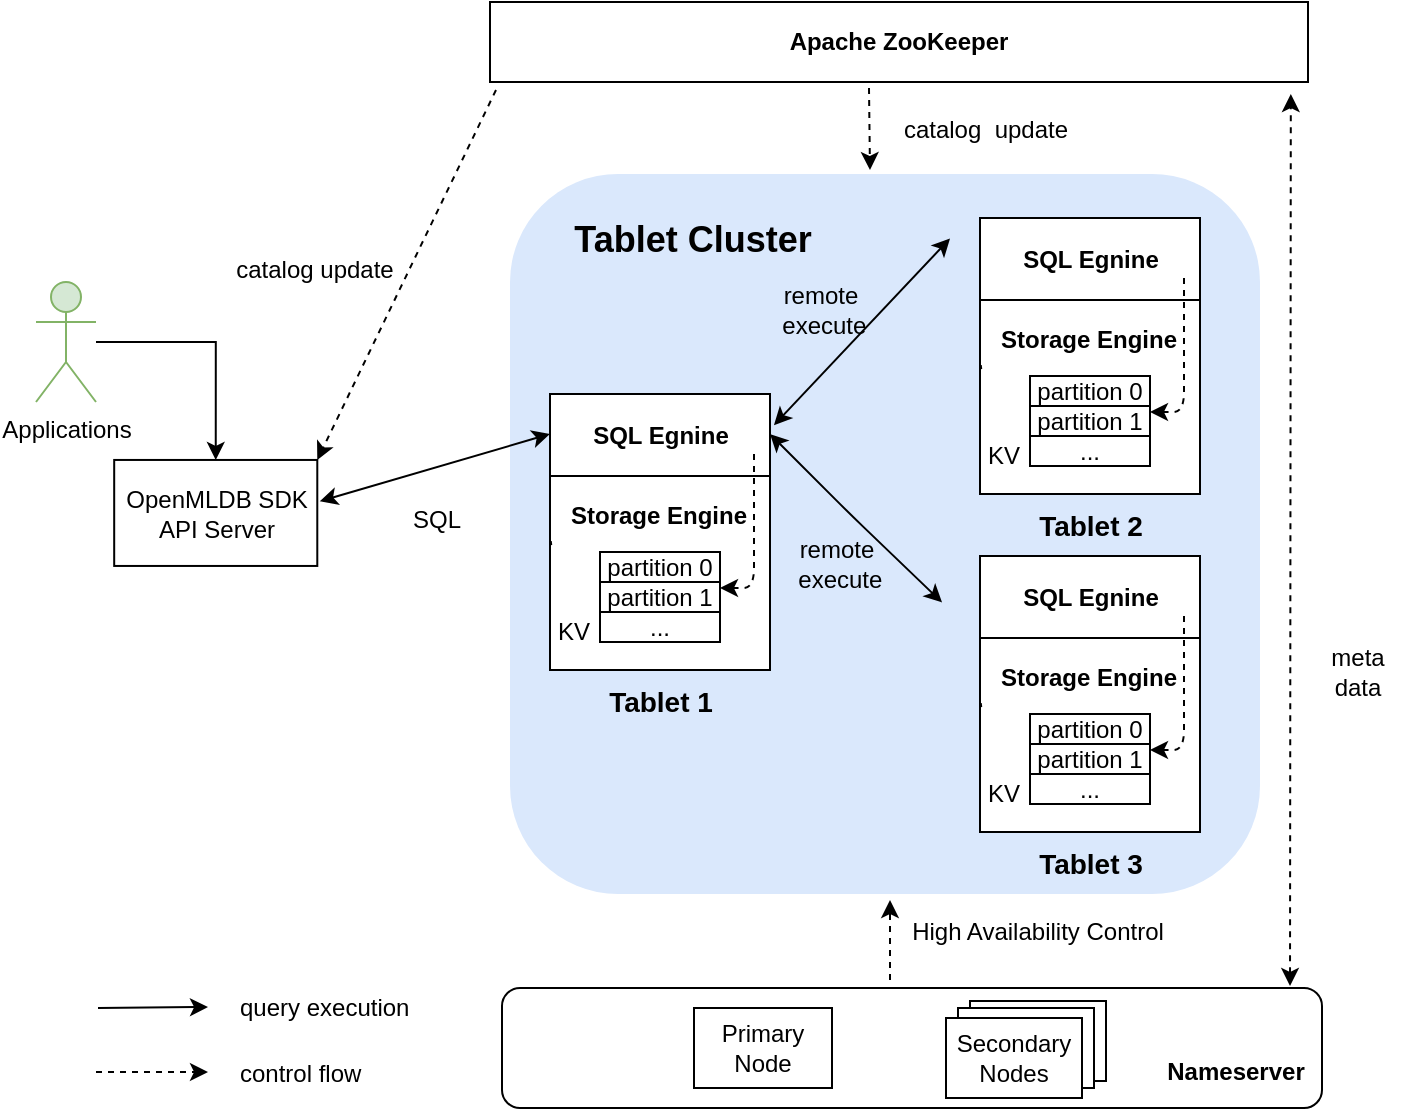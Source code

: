 <mxfile version="16.5.1" type="device" pages="4"><diagram id="R_XDnZOIMWWPD0mZHOEB" name="Page-2"><mxGraphModel dx="913" dy="618" grid="0" gridSize="10" guides="1" tooltips="1" connect="1" arrows="1" fold="1" page="1" pageScale="1" pageWidth="827" pageHeight="1169" background="none" math="0" shadow="0"><root><mxCell id="vhOFDHS4saqnz6lUWHox-0"/><mxCell id="vhOFDHS4saqnz6lUWHox-1" parent="vhOFDHS4saqnz6lUWHox-0"/><mxCell id="NaEzHVaHniakvKDmxubU-1" value="" style="rounded=1;whiteSpace=wrap;html=1;fillColor=#ffffff;gradientColor=none;" parent="vhOFDHS4saqnz6lUWHox-1" vertex="1"><mxGeometry x="266" y="593" width="410" height="60" as="geometry"/></mxCell><mxCell id="NaEzHVaHniakvKDmxubU-2" value="" style="rounded=1;whiteSpace=wrap;html=1;fillColor=#dae8fc;dashed=1;dashPattern=1 4;strokeColor=none;" parent="vhOFDHS4saqnz6lUWHox-1" vertex="1"><mxGeometry x="270" y="186" width="375" height="360" as="geometry"/></mxCell><mxCell id="NaEzHVaHniakvKDmxubU-6" value="&lt;font style=&quot;font-size: 12px&quot;&gt;SQL&lt;/font&gt;" style="text;html=1;strokeColor=none;fillColor=none;align=center;verticalAlign=middle;whiteSpace=wrap;rounded=0;rotation=0;" parent="vhOFDHS4saqnz6lUWHox-1" vertex="1"><mxGeometry x="201.8" y="338" width="63.2" height="41.5" as="geometry"/></mxCell><mxCell id="NaEzHVaHniakvKDmxubU-7" value="Primary Node" style="rounded=0;whiteSpace=wrap;html=1;labelBackgroundColor=none;strokeWidth=1;gradientColor=none;fontColor=#000000;" parent="vhOFDHS4saqnz6lUWHox-1" vertex="1"><mxGeometry x="362" y="603" width="69" height="40" as="geometry"/></mxCell><mxCell id="NaEzHVaHniakvKDmxubU-9" value="&lt;font style=&quot;font-size: 12px&quot;&gt;Nameserver&lt;/font&gt;" style="text;html=1;strokeColor=none;fillColor=none;align=center;verticalAlign=middle;whiteSpace=wrap;rounded=0;dashed=1;labelBackgroundColor=none;fontColor=#000000;fontStyle=1" parent="vhOFDHS4saqnz6lUWHox-1" vertex="1"><mxGeometry x="583.004" y="624.0" width="100" height="22" as="geometry"/></mxCell><mxCell id="NaEzHVaHniakvKDmxubU-10" style="edgeStyle=orthogonalEdgeStyle;rounded=0;orthogonalLoop=1;jettySize=auto;html=1;exitX=0.5;exitY=1;exitDx=0;exitDy=0;dashed=1;dashPattern=1 2;strokeWidth=2;fontColor=#000000;" parent="vhOFDHS4saqnz6lUWHox-1" edge="1"><mxGeometry relative="1" as="geometry"><mxPoint x="501.074" y="630.224" as="sourcePoint"/><mxPoint x="501.074" y="630.224" as="targetPoint"/></mxGeometry></mxCell><mxCell id="NaEzHVaHniakvKDmxubU-11" value="Apache ZooKeeper" style="rounded=0;whiteSpace=wrap;html=1;fontStyle=1" parent="vhOFDHS4saqnz6lUWHox-1" vertex="1"><mxGeometry x="260" y="100" width="409" height="40" as="geometry"/></mxCell><mxCell id="NaEzHVaHniakvKDmxubU-20" value="" style="endArrow=classic;startArrow=classic;html=1;exitX=0.39;exitY=-0.012;exitDx=0;exitDy=0;exitPerimeter=0;" parent="vhOFDHS4saqnz6lUWHox-1" source="NaEzHVaHniakvKDmxubU-5" edge="1"><mxGeometry width="50" height="50" relative="1" as="geometry"><mxPoint x="220" y="316" as="sourcePoint"/><mxPoint x="290" y="316" as="targetPoint"/></mxGeometry></mxCell><mxCell id="NaEzHVaHniakvKDmxubU-35" value="" style="endArrow=classic;startArrow=classic;html=1;exitX=1.018;exitY=0.113;exitDx=0;exitDy=0;exitPerimeter=0;entryX=0;entryY=0.16;entryDx=0;entryDy=0;entryPerimeter=0;" parent="vhOFDHS4saqnz6lUWHox-1" source="NaEzHVaHniakvKDmxubU-4" edge="1"><mxGeometry width="50" height="50" relative="1" as="geometry"><mxPoint x="410" y="296" as="sourcePoint"/><mxPoint x="490" y="218.24" as="targetPoint"/></mxGeometry></mxCell><mxCell id="NaEzHVaHniakvKDmxubU-36" value="" style="endArrow=classic;startArrow=classic;html=1;entryX=-0.036;entryY=0.107;entryDx=0;entryDy=0;entryPerimeter=0;" parent="vhOFDHS4saqnz6lUWHox-1" edge="1"><mxGeometry width="50" height="50" relative="1" as="geometry"><mxPoint x="400" y="316" as="sourcePoint"/><mxPoint x="486.04" y="400.231" as="targetPoint"/><Array as="points"><mxPoint x="440" y="356"/></Array></mxGeometry></mxCell><mxCell id="NaEzHVaHniakvKDmxubU-39" value="" style="endArrow=classic;startArrow=classic;html=1;exitX=0.961;exitY=-0.017;exitDx=0;exitDy=0;exitPerimeter=0;dashed=1;entryX=0.979;entryY=1.15;entryDx=0;entryDy=0;entryPerimeter=0;" parent="vhOFDHS4saqnz6lUWHox-1" source="NaEzHVaHniakvKDmxubU-1" target="NaEzHVaHniakvKDmxubU-11" edge="1"><mxGeometry width="50" height="50" relative="1" as="geometry"><mxPoint x="660" y="236" as="sourcePoint"/><mxPoint x="660" y="166" as="targetPoint"/></mxGeometry></mxCell><mxCell id="NaEzHVaHniakvKDmxubU-40" value="" style="endArrow=classic;html=1;dashed=1;" parent="vhOFDHS4saqnz6lUWHox-1" edge="1"><mxGeometry width="50" height="50" relative="1" as="geometry"><mxPoint x="460" y="589" as="sourcePoint"/><mxPoint x="460" y="549" as="targetPoint"/></mxGeometry></mxCell><mxCell id="NaEzHVaHniakvKDmxubU-41" value="High Availability Control" style="text;html=1;strokeColor=none;fillColor=none;align=center;verticalAlign=middle;whiteSpace=wrap;rounded=0;dashed=1;" parent="vhOFDHS4saqnz6lUWHox-1" vertex="1"><mxGeometry x="467" y="555" width="134" height="20" as="geometry"/></mxCell><mxCell id="NaEzHVaHniakvKDmxubU-42" value="meta data" style="text;html=1;strokeColor=none;fillColor=none;align=center;verticalAlign=middle;whiteSpace=wrap;rounded=0;dashed=1;" parent="vhOFDHS4saqnz6lUWHox-1" vertex="1"><mxGeometry x="669.004" y="425.0" width="50" height="20" as="geometry"/></mxCell><mxCell id="NaEzHVaHniakvKDmxubU-44" value="catalog update" style="text;html=1;strokeColor=none;fillColor=none;align=center;verticalAlign=middle;whiteSpace=wrap;rounded=0;dashed=1;" parent="vhOFDHS4saqnz6lUWHox-1" vertex="1"><mxGeometry x="123" y="224" width="99" height="20" as="geometry"/></mxCell><mxCell id="NaEzHVaHniakvKDmxubU-45" value="catalog &amp;nbsp;update" style="text;html=1;strokeColor=none;fillColor=none;align=center;verticalAlign=middle;whiteSpace=wrap;rounded=0;dashed=1;" parent="vhOFDHS4saqnz6lUWHox-1" vertex="1"><mxGeometry x="463" y="154" width="90" height="20" as="geometry"/></mxCell><mxCell id="NaEzHVaHniakvKDmxubU-46" value="" style="endArrow=classic;html=1;dashed=1;entryX=0;entryY=0;entryDx=0;entryDy=0;" parent="vhOFDHS4saqnz6lUWHox-1" target="NaEzHVaHniakvKDmxubU-5" edge="1"><mxGeometry width="50" height="50" relative="1" as="geometry"><mxPoint x="263" y="144" as="sourcePoint"/><mxPoint x="135" y="241" as="targetPoint"/></mxGeometry></mxCell><mxCell id="NaEzHVaHniakvKDmxubU-47" value="" style="endArrow=classic;html=1;dashed=1;" parent="vhOFDHS4saqnz6lUWHox-1" edge="1"><mxGeometry width="50" height="50" relative="1" as="geometry"><mxPoint x="449.5" y="143" as="sourcePoint"/><mxPoint x="450" y="184" as="targetPoint"/></mxGeometry></mxCell><mxCell id="NaEzHVaHniakvKDmxubU-57" value="remote &amp;nbsp;execute" style="text;html=1;strokeColor=none;fillColor=none;align=center;verticalAlign=middle;whiteSpace=wrap;rounded=0;" parent="vhOFDHS4saqnz6lUWHox-1" vertex="1"><mxGeometry x="384" y="241" width="83" height="26" as="geometry"/></mxCell><mxCell id="NaEzHVaHniakvKDmxubU-62" value="remote &amp;nbsp;execute" style="text;html=1;strokeColor=none;fillColor=none;align=center;verticalAlign=middle;whiteSpace=wrap;rounded=0;" parent="vhOFDHS4saqnz6lUWHox-1" vertex="1"><mxGeometry x="392" y="368" width="83" height="26" as="geometry"/></mxCell><mxCell id="mcq1iTSsxQSHeaT2hDs4-6" value="" style="edgeStyle=orthogonalEdgeStyle;rounded=0;orthogonalLoop=1;jettySize=auto;html=1;entryX=0;entryY=0.5;entryDx=0;entryDy=0;" parent="vhOFDHS4saqnz6lUWHox-1" source="mcq1iTSsxQSHeaT2hDs4-5" target="NaEzHVaHniakvKDmxubU-5" edge="1"><mxGeometry relative="1" as="geometry"><mxPoint x="150" y="332" as="targetPoint"/></mxGeometry></mxCell><mxCell id="mcq1iTSsxQSHeaT2hDs4-5" value="Applications" style="shape=umlActor;verticalLabelPosition=bottom;verticalAlign=top;html=1;outlineConnect=0;fillColor=#d5e8d4;strokeColor=#82b366;" parent="vhOFDHS4saqnz6lUWHox-1" vertex="1"><mxGeometry x="33" y="240" width="30" height="60" as="geometry"/></mxCell><mxCell id="VV9O_mDvi7hIgtX8AzGL-1" value="Tablet Cluster" style="text;html=1;align=center;verticalAlign=middle;resizable=0;points=[];autosize=1;strokeColor=none;fillColor=none;fontSize=18;fontStyle=1" parent="vhOFDHS4saqnz6lUWHox-1" vertex="1"><mxGeometry x="297" y="206" width="128" height="26" as="geometry"/></mxCell><mxCell id="VV9O_mDvi7hIgtX8AzGL-3" value="" style="group" parent="vhOFDHS4saqnz6lUWHox-1" vertex="1" connectable="0"><mxGeometry x="77" y="338" width="109.14" height="60.8" as="geometry"/></mxCell><mxCell id="VV9O_mDvi7hIgtX8AzGL-18" value="" style="group" parent="vhOFDHS4saqnz6lUWHox-1" vertex="1" connectable="0"><mxGeometry x="283" y="296" width="117" height="164" as="geometry"/></mxCell><mxCell id="NaEzHVaHniakvKDmxubU-4" value="" style="rounded=0;whiteSpace=wrap;html=1;fillColor=#ffffff;" parent="VV9O_mDvi7hIgtX8AzGL-18" vertex="1"><mxGeometry x="7" width="110" height="138" as="geometry"/></mxCell><mxCell id="NaEzHVaHniakvKDmxubU-12" value="&lt;font style=&quot;font-size: 12px&quot;&gt;KV&lt;/font&gt;" style="text;html=1;strokeColor=none;fillColor=none;align=center;verticalAlign=middle;whiteSpace=wrap;rounded=0;rotation=0;" parent="VV9O_mDvi7hIgtX8AzGL-18" vertex="1"><mxGeometry y="109" width="38" height="20.5" as="geometry"/></mxCell><mxCell id="NaEzHVaHniakvKDmxubU-15" value="" style="endArrow=none;dashed=1;html=1;dashPattern=1 3;strokeWidth=2;" parent="VV9O_mDvi7hIgtX8AzGL-18" target="NaEzHVaHniakvKDmxubU-4" edge="1"><mxGeometry width="50" height="50" relative="1" as="geometry"><mxPoint x="8" y="74.5" as="sourcePoint"/><mxPoint x="78" y="74.5" as="targetPoint"/></mxGeometry></mxCell><mxCell id="NaEzHVaHniakvKDmxubU-16" value="" style="endArrow=none;html=1;" parent="VV9O_mDvi7hIgtX8AzGL-18" edge="1"><mxGeometry width="50" height="50" relative="1" as="geometry"><mxPoint x="7" y="41" as="sourcePoint"/><mxPoint x="117" y="41" as="targetPoint"/></mxGeometry></mxCell><mxCell id="NaEzHVaHniakvKDmxubU-19" value="SQL Egnine" style="text;html=1;strokeColor=none;fillColor=none;align=center;verticalAlign=middle;whiteSpace=wrap;rounded=0;dashed=1;fontStyle=1" parent="VV9O_mDvi7hIgtX8AzGL-18" vertex="1"><mxGeometry x="10.75" y="7" width="102.5" height="28.5" as="geometry"/></mxCell><mxCell id="NaEzHVaHniakvKDmxubU-43" value="Tablet 1" style="text;html=1;strokeColor=none;fillColor=none;align=center;verticalAlign=middle;whiteSpace=wrap;rounded=0;dashed=1;fontStyle=1;fontSize=14;" parent="VV9O_mDvi7hIgtX8AzGL-18" vertex="1"><mxGeometry x="25.5" y="144" width="73" height="20" as="geometry"/></mxCell><mxCell id="NaEzHVaHniakvKDmxubU-54" value="" style="endArrow=classic;html=1;dashed=1;" parent="VV9O_mDvi7hIgtX8AzGL-18" edge="1"><mxGeometry width="50" height="50" relative="1" as="geometry"><mxPoint x="109" y="30" as="sourcePoint"/><mxPoint x="92" y="97" as="targetPoint"/><Array as="points"><mxPoint x="109" y="97"/></Array></mxGeometry></mxCell><mxCell id="VV9O_mDvi7hIgtX8AzGL-14" value="" style="group" parent="VV9O_mDvi7hIgtX8AzGL-18" vertex="1" connectable="0"><mxGeometry x="32" y="79" width="60" height="45" as="geometry"/></mxCell><mxCell id="NaEzHVaHniakvKDmxubU-13" value="partition 0" style="rounded=0;whiteSpace=wrap;html=1;gradientColor=none;fillColor=#FFFFFF;" parent="VV9O_mDvi7hIgtX8AzGL-14" vertex="1"><mxGeometry width="60" height="15" as="geometry"/></mxCell><mxCell id="NaEzHVaHniakvKDmxubU-14" value="..." style="rounded=0;whiteSpace=wrap;html=1;gradientColor=none;" parent="VV9O_mDvi7hIgtX8AzGL-14" vertex="1"><mxGeometry y="30" width="60" height="15" as="geometry"/></mxCell><mxCell id="VV9O_mDvi7hIgtX8AzGL-9" value="partition 1" style="rounded=0;whiteSpace=wrap;html=1;gradientColor=none;" parent="VV9O_mDvi7hIgtX8AzGL-14" vertex="1"><mxGeometry y="15" width="60" height="15" as="geometry"/></mxCell><mxCell id="VV9O_mDvi7hIgtX8AzGL-16" value="Storage Engine" style="text;html=1;strokeColor=none;fillColor=none;align=center;verticalAlign=middle;whiteSpace=wrap;rounded=0;dashed=1;fontStyle=1" parent="VV9O_mDvi7hIgtX8AzGL-18" vertex="1"><mxGeometry x="12.5" y="46.5" width="96.5" height="28.5" as="geometry"/></mxCell><mxCell id="VV9O_mDvi7hIgtX8AzGL-19" value="" style="group" parent="vhOFDHS4saqnz6lUWHox-1" vertex="1" connectable="0"><mxGeometry x="498" y="208" width="117" height="164" as="geometry"/></mxCell><mxCell id="VV9O_mDvi7hIgtX8AzGL-20" value="" style="rounded=0;whiteSpace=wrap;html=1;fillColor=#ffffff;" parent="VV9O_mDvi7hIgtX8AzGL-19" vertex="1"><mxGeometry x="7" width="110" height="138" as="geometry"/></mxCell><mxCell id="VV9O_mDvi7hIgtX8AzGL-21" value="&lt;font style=&quot;font-size: 12px&quot;&gt;KV&lt;/font&gt;" style="text;html=1;strokeColor=none;fillColor=none;align=center;verticalAlign=middle;whiteSpace=wrap;rounded=0;rotation=0;" parent="VV9O_mDvi7hIgtX8AzGL-19" vertex="1"><mxGeometry y="109" width="38" height="20.5" as="geometry"/></mxCell><mxCell id="VV9O_mDvi7hIgtX8AzGL-22" value="" style="endArrow=none;dashed=1;html=1;dashPattern=1 3;strokeWidth=2;" parent="VV9O_mDvi7hIgtX8AzGL-19" target="VV9O_mDvi7hIgtX8AzGL-20" edge="1"><mxGeometry width="50" height="50" relative="1" as="geometry"><mxPoint x="8" y="74.5" as="sourcePoint"/><mxPoint x="78" y="74.5" as="targetPoint"/></mxGeometry></mxCell><mxCell id="VV9O_mDvi7hIgtX8AzGL-23" value="" style="endArrow=none;html=1;" parent="VV9O_mDvi7hIgtX8AzGL-19" edge="1"><mxGeometry width="50" height="50" relative="1" as="geometry"><mxPoint x="7" y="41" as="sourcePoint"/><mxPoint x="117" y="41" as="targetPoint"/></mxGeometry></mxCell><mxCell id="VV9O_mDvi7hIgtX8AzGL-24" value="SQL Egnine" style="text;html=1;strokeColor=none;fillColor=none;align=center;verticalAlign=middle;whiteSpace=wrap;rounded=0;dashed=1;fontStyle=1" parent="VV9O_mDvi7hIgtX8AzGL-19" vertex="1"><mxGeometry x="10.75" y="7" width="102.5" height="28.5" as="geometry"/></mxCell><mxCell id="VV9O_mDvi7hIgtX8AzGL-25" value="Tablet 2" style="text;html=1;strokeColor=none;fillColor=none;align=center;verticalAlign=middle;whiteSpace=wrap;rounded=0;dashed=1;fontStyle=1;fontSize=14;" parent="VV9O_mDvi7hIgtX8AzGL-19" vertex="1"><mxGeometry x="25.5" y="144" width="73" height="20" as="geometry"/></mxCell><mxCell id="VV9O_mDvi7hIgtX8AzGL-26" value="" style="endArrow=classic;html=1;dashed=1;" parent="VV9O_mDvi7hIgtX8AzGL-19" edge="1"><mxGeometry width="50" height="50" relative="1" as="geometry"><mxPoint x="109" y="30" as="sourcePoint"/><mxPoint x="92" y="97" as="targetPoint"/><Array as="points"><mxPoint x="109" y="97"/></Array></mxGeometry></mxCell><mxCell id="VV9O_mDvi7hIgtX8AzGL-27" value="" style="group" parent="VV9O_mDvi7hIgtX8AzGL-19" vertex="1" connectable="0"><mxGeometry x="32" y="79" width="60" height="45" as="geometry"/></mxCell><mxCell id="VV9O_mDvi7hIgtX8AzGL-28" value="partition 0" style="rounded=0;whiteSpace=wrap;html=1;gradientColor=none;fillColor=#FFFFFF;" parent="VV9O_mDvi7hIgtX8AzGL-27" vertex="1"><mxGeometry width="60" height="15" as="geometry"/></mxCell><mxCell id="VV9O_mDvi7hIgtX8AzGL-29" value="..." style="rounded=0;whiteSpace=wrap;html=1;gradientColor=none;" parent="VV9O_mDvi7hIgtX8AzGL-27" vertex="1"><mxGeometry y="30" width="60" height="15" as="geometry"/></mxCell><mxCell id="VV9O_mDvi7hIgtX8AzGL-30" value="partition 1" style="rounded=0;whiteSpace=wrap;html=1;gradientColor=none;" parent="VV9O_mDvi7hIgtX8AzGL-27" vertex="1"><mxGeometry y="15" width="60" height="15" as="geometry"/></mxCell><mxCell id="VV9O_mDvi7hIgtX8AzGL-31" value="Storage Engine" style="text;html=1;strokeColor=none;fillColor=none;align=center;verticalAlign=middle;whiteSpace=wrap;rounded=0;dashed=1;fontStyle=1" parent="VV9O_mDvi7hIgtX8AzGL-19" vertex="1"><mxGeometry x="12.5" y="46.5" width="96.5" height="28.5" as="geometry"/></mxCell><mxCell id="gfgRENCkC31UcV2LOEmo-7" value="" style="rounded=0;whiteSpace=wrap;html=1;labelBackgroundColor=none;strokeWidth=1;gradientColor=none;fontColor=#000000;" parent="vhOFDHS4saqnz6lUWHox-1" vertex="1"><mxGeometry x="500" y="599.5" width="68" height="40" as="geometry"/></mxCell><mxCell id="gfgRENCkC31UcV2LOEmo-5" value="" style="rounded=0;whiteSpace=wrap;html=1;labelBackgroundColor=none;strokeWidth=1;gradientColor=none;fontColor=#000000;" parent="vhOFDHS4saqnz6lUWHox-1" vertex="1"><mxGeometry x="494" y="603" width="68" height="40" as="geometry"/></mxCell><mxCell id="VV9O_mDvi7hIgtX8AzGL-34" value="" style="group" parent="vhOFDHS4saqnz6lUWHox-1" vertex="1" connectable="0"><mxGeometry x="498" y="377" width="117" height="164" as="geometry"/></mxCell><mxCell id="VV9O_mDvi7hIgtX8AzGL-35" value="" style="rounded=0;whiteSpace=wrap;html=1;fillColor=#ffffff;" parent="VV9O_mDvi7hIgtX8AzGL-34" vertex="1"><mxGeometry x="7" width="110" height="138" as="geometry"/></mxCell><mxCell id="VV9O_mDvi7hIgtX8AzGL-37" value="&lt;font style=&quot;font-size: 12px&quot;&gt;KV&lt;/font&gt;" style="text;html=1;strokeColor=none;fillColor=none;align=center;verticalAlign=middle;whiteSpace=wrap;rounded=0;rotation=0;" parent="VV9O_mDvi7hIgtX8AzGL-34" vertex="1"><mxGeometry y="109" width="38" height="20.5" as="geometry"/></mxCell><mxCell id="VV9O_mDvi7hIgtX8AzGL-38" value="" style="endArrow=none;dashed=1;html=1;dashPattern=1 3;strokeWidth=2;" parent="VV9O_mDvi7hIgtX8AzGL-34" target="VV9O_mDvi7hIgtX8AzGL-35" edge="1"><mxGeometry width="50" height="50" relative="1" as="geometry"><mxPoint x="8" y="74.5" as="sourcePoint"/><mxPoint x="78" y="74.5" as="targetPoint"/></mxGeometry></mxCell><mxCell id="VV9O_mDvi7hIgtX8AzGL-39" value="" style="endArrow=none;html=1;" parent="VV9O_mDvi7hIgtX8AzGL-34" edge="1"><mxGeometry width="50" height="50" relative="1" as="geometry"><mxPoint x="7" y="41" as="sourcePoint"/><mxPoint x="117" y="41" as="targetPoint"/></mxGeometry></mxCell><mxCell id="VV9O_mDvi7hIgtX8AzGL-40" value="SQL Egnine" style="text;html=1;strokeColor=none;fillColor=none;align=center;verticalAlign=middle;whiteSpace=wrap;rounded=0;dashed=1;fontStyle=1" parent="VV9O_mDvi7hIgtX8AzGL-34" vertex="1"><mxGeometry x="10.75" y="7" width="102.5" height="28.5" as="geometry"/></mxCell><mxCell id="VV9O_mDvi7hIgtX8AzGL-41" value="Tablet 3" style="text;html=1;strokeColor=none;fillColor=none;align=center;verticalAlign=middle;whiteSpace=wrap;rounded=0;dashed=1;fontStyle=1;fontSize=14;" parent="VV9O_mDvi7hIgtX8AzGL-34" vertex="1"><mxGeometry x="25.5" y="144" width="73" height="20" as="geometry"/></mxCell><mxCell id="VV9O_mDvi7hIgtX8AzGL-42" value="" style="endArrow=classic;html=1;dashed=1;" parent="VV9O_mDvi7hIgtX8AzGL-34" edge="1"><mxGeometry width="50" height="50" relative="1" as="geometry"><mxPoint x="109" y="30" as="sourcePoint"/><mxPoint x="92" y="97" as="targetPoint"/><Array as="points"><mxPoint x="109" y="97"/></Array></mxGeometry></mxCell><mxCell id="VV9O_mDvi7hIgtX8AzGL-43" value="" style="group" parent="VV9O_mDvi7hIgtX8AzGL-34" vertex="1" connectable="0"><mxGeometry x="32" y="79" width="60" height="45" as="geometry"/></mxCell><mxCell id="VV9O_mDvi7hIgtX8AzGL-44" value="partition 0" style="rounded=0;whiteSpace=wrap;html=1;gradientColor=none;fillColor=#FFFFFF;" parent="VV9O_mDvi7hIgtX8AzGL-43" vertex="1"><mxGeometry width="60" height="15" as="geometry"/></mxCell><mxCell id="VV9O_mDvi7hIgtX8AzGL-45" value="..." style="rounded=0;whiteSpace=wrap;html=1;gradientColor=none;" parent="VV9O_mDvi7hIgtX8AzGL-43" vertex="1"><mxGeometry y="30" width="60" height="15" as="geometry"/></mxCell><mxCell id="VV9O_mDvi7hIgtX8AzGL-46" value="partition 1" style="rounded=0;whiteSpace=wrap;html=1;gradientColor=none;" parent="VV9O_mDvi7hIgtX8AzGL-43" vertex="1"><mxGeometry y="15" width="60" height="15" as="geometry"/></mxCell><mxCell id="VV9O_mDvi7hIgtX8AzGL-47" value="Storage Engine" style="text;html=1;strokeColor=none;fillColor=none;align=center;verticalAlign=middle;whiteSpace=wrap;rounded=0;dashed=1;fontStyle=1" parent="VV9O_mDvi7hIgtX8AzGL-34" vertex="1"><mxGeometry x="12.5" y="46.5" width="96.5" height="28.5" as="geometry"/></mxCell><mxCell id="gfgRENCkC31UcV2LOEmo-0" value="" style="group" parent="vhOFDHS4saqnz6lUWHox-1" vertex="1" connectable="0"><mxGeometry x="63" y="593" width="160" height="53" as="geometry"/></mxCell><mxCell id="NaEzHVaHniakvKDmxubU-58" value="control flow" style="text;html=1;strokeColor=none;fillColor=none;align=left;verticalAlign=middle;whiteSpace=wrap;rounded=0;" parent="gfgRENCkC31UcV2LOEmo-0" vertex="1"><mxGeometry x="70" y="33" width="88" height="20" as="geometry"/></mxCell><mxCell id="NaEzHVaHniakvKDmxubU-59" value="query execution" style="text;html=1;strokeColor=none;fillColor=none;align=left;verticalAlign=middle;whiteSpace=wrap;rounded=0;" parent="gfgRENCkC31UcV2LOEmo-0" vertex="1"><mxGeometry x="70" width="90" height="20" as="geometry"/></mxCell><mxCell id="NaEzHVaHniakvKDmxubU-60" value="" style="endArrow=classic;html=1;" parent="gfgRENCkC31UcV2LOEmo-0" edge="1"><mxGeometry width="50" height="50" relative="1" as="geometry"><mxPoint x="1" y="10" as="sourcePoint"/><mxPoint x="56" y="9.5" as="targetPoint"/></mxGeometry></mxCell><mxCell id="NaEzHVaHniakvKDmxubU-61" value="" style="endArrow=classic;html=1;dashed=1;" parent="gfgRENCkC31UcV2LOEmo-0" edge="1"><mxGeometry width="50" height="50" relative="1" as="geometry"><mxPoint y="42" as="sourcePoint"/><mxPoint x="56" y="42" as="targetPoint"/></mxGeometry></mxCell><mxCell id="NaEzHVaHniakvKDmxubU-8" value="Secondary Nodes" style="rounded=0;whiteSpace=wrap;html=1;labelBackgroundColor=none;strokeWidth=1;gradientColor=none;fontColor=#000000;" parent="vhOFDHS4saqnz6lUWHox-1" vertex="1"><mxGeometry x="488" y="608" width="68" height="40" as="geometry"/></mxCell><mxCell id="NaEzHVaHniakvKDmxubU-5" value="&lt;font style=&quot;font-size: 14px&quot;&gt;&lt;br&gt;&lt;/font&gt;" style="rounded=0;whiteSpace=wrap;html=1;rotation=-90;direction=west;" parent="vhOFDHS4saqnz6lUWHox-1" vertex="1"><mxGeometry x="96.37" y="304.7" width="53" height="101.55" as="geometry"/></mxCell><mxCell id="RtdsF_GztP6uY-M4QRGe-0" value="OpenMLDB SDK&lt;br&gt;API Server" style="text;html=1;align=center;verticalAlign=middle;resizable=0;points=[];autosize=1;strokeColor=none;fillColor=none;" vertex="1" parent="vhOFDHS4saqnz6lUWHox-1"><mxGeometry x="72.37" y="340" width="101" height="32" as="geometry"/></mxCell></root></mxGraphModel></diagram><diagram id="SO2rqIOmWMtu2-xlwOeZ" name="Page-3"><mxGraphModel dx="913" dy="618" grid="0" gridSize="10" guides="1" tooltips="1" connect="1" arrows="1" fold="1" page="0" pageScale="1" pageWidth="827" pageHeight="1169" math="0" shadow="0"><root><mxCell id="-XIZv3PGUTEOdO9vvFHw-0"/><mxCell id="-XIZv3PGUTEOdO9vvFHw-1" parent="-XIZv3PGUTEOdO9vvFHw-0"/><mxCell id="_7aYSnA0UItdGspl0w5k-0" value="" style="rounded=1;whiteSpace=wrap;html=1;" parent="-XIZv3PGUTEOdO9vvFHw-1" vertex="1"><mxGeometry x="35" y="160" width="230" height="260" as="geometry"/></mxCell><mxCell id="_7aYSnA0UItdGspl0w5k-3" value="(1, 0)" style="rounded=0;whiteSpace=wrap;html=1;fillColor=#dae8fc;strokeColor=#6c8ebf;" parent="-XIZv3PGUTEOdO9vvFHw-1" vertex="1"><mxGeometry x="65" y="180" width="80" height="40" as="geometry"/></mxCell><mxCell id="_7aYSnA0UItdGspl0w5k-4" value="(1, 1)" style="rounded=0;whiteSpace=wrap;html=1;" parent="-XIZv3PGUTEOdO9vvFHw-1" vertex="1"><mxGeometry x="155" y="180" width="80" height="40" as="geometry"/></mxCell><mxCell id="_7aYSnA0UItdGspl0w5k-5" value="(1, 2)" style="rounded=0;whiteSpace=wrap;html=1;" parent="-XIZv3PGUTEOdO9vvFHw-1" vertex="1"><mxGeometry x="65" y="240" width="80" height="40" as="geometry"/></mxCell><mxCell id="_7aYSnA0UItdGspl0w5k-6" value="(1, 3)" style="rounded=0;whiteSpace=wrap;html=1;fillColor=#dae8fc;strokeColor=#6c8ebf;" parent="-XIZv3PGUTEOdO9vvFHw-1" vertex="1"><mxGeometry x="155" y="240" width="80" height="40" as="geometry"/></mxCell><mxCell id="_7aYSnA0UItdGspl0w5k-7" value="（2, 0）" style="rounded=0;whiteSpace=wrap;html=1;fillColor=#dae8fc;strokeColor=#6c8ebf;" parent="-XIZv3PGUTEOdO9vvFHw-1" vertex="1"><mxGeometry x="65" y="300" width="80" height="40" as="geometry"/></mxCell><mxCell id="_7aYSnA0UItdGspl0w5k-8" value="(2, 1)" style="rounded=0;whiteSpace=wrap;html=1;" parent="-XIZv3PGUTEOdO9vvFHw-1" vertex="1"><mxGeometry x="155" y="300" width="80" height="40" as="geometry"/></mxCell><mxCell id="_7aYSnA0UItdGspl0w5k-10" value="(2, 2)" style="rounded=0;whiteSpace=wrap;html=1;fillColor=#dae8fc;strokeColor=#6c8ebf;" parent="-XIZv3PGUTEOdO9vvFHw-1" vertex="1"><mxGeometry x="65" y="360" width="80" height="40" as="geometry"/></mxCell><mxCell id="_7aYSnA0UItdGspl0w5k-11" value="(2, 3)" style="rounded=0;whiteSpace=wrap;html=1;" parent="-XIZv3PGUTEOdO9vvFHw-1" vertex="1"><mxGeometry x="155" y="360" width="80" height="40" as="geometry"/></mxCell><mxCell id="R8ppGQdh3ZAwTnBf-6wh-0" value="" style="rounded=1;whiteSpace=wrap;html=1;" parent="-XIZv3PGUTEOdO9vvFHw-1" vertex="1"><mxGeometry x="305" y="160" width="230" height="260" as="geometry"/></mxCell><mxCell id="R8ppGQdh3ZAwTnBf-6wh-1" value="(1, 0)" style="rounded=0;whiteSpace=wrap;html=1;" parent="-XIZv3PGUTEOdO9vvFHw-1" vertex="1"><mxGeometry x="335" y="180" width="80" height="40" as="geometry"/></mxCell><mxCell id="R8ppGQdh3ZAwTnBf-6wh-2" value="(1, 1)" style="rounded=0;whiteSpace=wrap;html=1;fillColor=#dae8fc;strokeColor=#6c8ebf;" parent="-XIZv3PGUTEOdO9vvFHw-1" vertex="1"><mxGeometry x="425" y="180" width="80" height="40" as="geometry"/></mxCell><mxCell id="R8ppGQdh3ZAwTnBf-6wh-7" value="(2, 2)" style="rounded=0;whiteSpace=wrap;html=1;" parent="-XIZv3PGUTEOdO9vvFHw-1" vertex="1"><mxGeometry x="335" y="360" width="80" height="40" as="geometry"/></mxCell><mxCell id="R8ppGQdh3ZAwTnBf-6wh-8" value="(2, 3)" style="rounded=0;whiteSpace=wrap;html=1;fillColor=#dae8fc;strokeColor=#6c8ebf;" parent="-XIZv3PGUTEOdO9vvFHw-1" vertex="1"><mxGeometry x="425" y="360" width="80" height="40" as="geometry"/></mxCell><mxCell id="R8ppGQdh3ZAwTnBf-6wh-9" value="" style="rounded=1;whiteSpace=wrap;html=1;" parent="-XIZv3PGUTEOdO9vvFHw-1" vertex="1"><mxGeometry x="562" y="160" width="230" height="260" as="geometry"/></mxCell><mxCell id="R8ppGQdh3ZAwTnBf-6wh-12" value="(1, 2)" style="rounded=0;whiteSpace=wrap;html=1;fillColor=#dae8fc;strokeColor=#6c8ebf;" parent="-XIZv3PGUTEOdO9vvFHw-1" vertex="1"><mxGeometry x="592" y="240" width="80" height="40" as="geometry"/></mxCell><mxCell id="R8ppGQdh3ZAwTnBf-6wh-13" value="(1, 3)" style="rounded=0;whiteSpace=wrap;html=1;" parent="-XIZv3PGUTEOdO9vvFHw-1" vertex="1"><mxGeometry x="682" y="240" width="80" height="40" as="geometry"/></mxCell><mxCell id="R8ppGQdh3ZAwTnBf-6wh-14" value="（2, 0）" style="rounded=0;whiteSpace=wrap;html=1;" parent="-XIZv3PGUTEOdO9vvFHw-1" vertex="1"><mxGeometry x="592" y="300" width="80" height="40" as="geometry"/></mxCell><mxCell id="R8ppGQdh3ZAwTnBf-6wh-15" value="(2, 1)" style="rounded=0;whiteSpace=wrap;html=1;fillColor=#dae8fc;strokeColor=#6c8ebf;" parent="-XIZv3PGUTEOdO9vvFHw-1" vertex="1"><mxGeometry x="682" y="300" width="80" height="40" as="geometry"/></mxCell><mxCell id="R8ppGQdh3ZAwTnBf-6wh-18" value="Tablet1" style="text;html=1;strokeColor=none;fillColor=none;align=center;verticalAlign=middle;whiteSpace=wrap;rounded=0;" parent="-XIZv3PGUTEOdO9vvFHw-1" vertex="1"><mxGeometry x="120" y="120" width="60" height="30" as="geometry"/></mxCell><mxCell id="R8ppGQdh3ZAwTnBf-6wh-19" value="Tablet2" style="text;html=1;strokeColor=none;fillColor=none;align=center;verticalAlign=middle;whiteSpace=wrap;rounded=0;" parent="-XIZv3PGUTEOdO9vvFHw-1" vertex="1"><mxGeometry x="390" y="120" width="60" height="30" as="geometry"/></mxCell><mxCell id="R8ppGQdh3ZAwTnBf-6wh-20" value="Tablet3" style="text;html=1;strokeColor=none;fillColor=none;align=center;verticalAlign=middle;whiteSpace=wrap;rounded=0;" parent="-XIZv3PGUTEOdO9vvFHw-1" vertex="1"><mxGeometry x="660" y="120" width="60" height="30" as="geometry"/></mxCell><mxCell id="R8ppGQdh3ZAwTnBf-6wh-21" value="(table_id, partition_id)" style="text;html=1;strokeColor=none;fillColor=none;align=center;verticalAlign=middle;whiteSpace=wrap;rounded=0;fontStyle=0;fontSize=15;" parent="-XIZv3PGUTEOdO9vvFHw-1" vertex="1"><mxGeometry x="461" y="445.5" width="148" height="29" as="geometry"/></mxCell><mxCell id="R8ppGQdh3ZAwTnBf-6wh-22" value="Leader" style="rounded=0;whiteSpace=wrap;html=1;fillColor=#dae8fc;strokeColor=#6c8ebf;" parent="-XIZv3PGUTEOdO9vvFHw-1" vertex="1"><mxGeometry x="660" y="450" width="48" height="20" as="geometry"/></mxCell><mxCell id="R8ppGQdh3ZAwTnBf-6wh-23" value="Follower" style="rounded=0;whiteSpace=wrap;html=1;" parent="-XIZv3PGUTEOdO9vvFHw-1" vertex="1"><mxGeometry x="720" y="450" width="48" height="20" as="geometry"/></mxCell></root></mxGraphModel></diagram><diagram id="vZXWqp3JycL1zH1D7VJl" name="Page-4"><mxGraphModel dx="913" dy="618" grid="0" gridSize="10" guides="1" tooltips="1" connect="1" arrows="1" fold="1" page="1" pageScale="1" pageWidth="827" pageHeight="1169" math="0" shadow="0"><root><mxCell id="MoTyzIzhXgJRlR0iO6k_-0"/><mxCell id="MoTyzIzhXgJRlR0iO6k_-1" parent="MoTyzIzhXgJRlR0iO6k_-0"/><mxCell id="MoTyzIzhXgJRlR0iO6k_-2" value="" style="rounded=1;whiteSpace=wrap;html=1;" parent="MoTyzIzhXgJRlR0iO6k_-1" vertex="1"><mxGeometry x="169" y="121" width="209" height="180" as="geometry"/></mxCell><mxCell id="MoTyzIzhXgJRlR0iO6k_-3" value="" style="rounded=1;whiteSpace=wrap;html=1;" parent="MoTyzIzhXgJRlR0iO6k_-1" vertex="1"><mxGeometry x="442" y="119" width="221" height="190" as="geometry"/></mxCell><mxCell id="MoTyzIzhXgJRlR0iO6k_-4" value="" style="endArrow=classic;html=1;shadow=0;strokeWidth=2;" parent="MoTyzIzhXgJRlR0iO6k_-1" edge="1"><mxGeometry width="50" height="50" relative="1" as="geometry"><mxPoint x="381" y="232" as="sourcePoint"/><mxPoint x="438" y="232" as="targetPoint"/></mxGeometry></mxCell><mxCell id="MoTyzIzhXgJRlR0iO6k_-5" value="sync data" style="text;html=1;strokeColor=none;fillColor=none;align=center;verticalAlign=middle;whiteSpace=wrap;rounded=0;" parent="MoTyzIzhXgJRlR0iO6k_-1" vertex="1"><mxGeometry x="378" y="202" width="60" height="20" as="geometry"/></mxCell><mxCell id="MoTyzIzhXgJRlR0iO6k_-6" value="&lt;font style=&quot;font-size: 14px&quot;&gt;tablet&lt;/font&gt;" style="text;html=1;strokeColor=none;fillColor=none;align=center;verticalAlign=middle;whiteSpace=wrap;rounded=0;" parent="MoTyzIzhXgJRlR0iO6k_-1" vertex="1"><mxGeometry x="228" y="131" width="70" height="20" as="geometry"/></mxCell><mxCell id="MoTyzIzhXgJRlR0iO6k_-7" value="&lt;font style=&quot;font-size: 14px&quot;&gt;tablet&lt;/font&gt;" style="text;html=1;strokeColor=none;fillColor=none;align=center;verticalAlign=middle;whiteSpace=wrap;rounded=0;" parent="MoTyzIzhXgJRlR0iO6k_-1" vertex="1"><mxGeometry x="502" y="131" width="70" height="20" as="geometry"/></mxCell><mxCell id="MoTyzIzhXgJRlR0iO6k_-8" value="&lt;font style=&quot;font-size: 12px&quot;&gt;memory&lt;/font&gt;" style="shape=cylinder;whiteSpace=wrap;html=1;boundedLbl=1;backgroundOutline=1;" parent="MoTyzIzhXgJRlR0iO6k_-1" vertex="1"><mxGeometry x="233" y="166" width="60" height="50" as="geometry"/></mxCell><mxCell id="MoTyzIzhXgJRlR0iO6k_-9" value="" style="shape=document;whiteSpace=wrap;html=1;boundedLbl=1;" parent="MoTyzIzhXgJRlR0iO6k_-1" vertex="1"><mxGeometry x="243" y="241" width="50" height="40" as="geometry"/></mxCell><mxCell id="MoTyzIzhXgJRlR0iO6k_-10" value="binlog" style="shape=document;whiteSpace=wrap;html=1;boundedLbl=1;" parent="MoTyzIzhXgJRlR0iO6k_-1" vertex="1"><mxGeometry x="232" y="251" width="50" height="40" as="geometry"/></mxCell><mxCell id="MoTyzIzhXgJRlR0iO6k_-11" value="" style="shape=document;whiteSpace=wrap;html=1;boundedLbl=1;" parent="MoTyzIzhXgJRlR0iO6k_-1" vertex="1"><mxGeometry x="518" y="241" width="50" height="40" as="geometry"/></mxCell><mxCell id="MoTyzIzhXgJRlR0iO6k_-12" value="binlog" style="shape=document;whiteSpace=wrap;html=1;boundedLbl=1;" parent="MoTyzIzhXgJRlR0iO6k_-1" vertex="1"><mxGeometry x="509" y="251" width="50" height="40" as="geometry"/></mxCell><mxCell id="MoTyzIzhXgJRlR0iO6k_-13" value="&lt;font style=&quot;font-size: 12px&quot;&gt;memory&lt;/font&gt;" style="shape=cylinder;whiteSpace=wrap;html=1;boundedLbl=1;backgroundOutline=1;" parent="MoTyzIzhXgJRlR0iO6k_-1" vertex="1"><mxGeometry x="508" y="167" width="60" height="50" as="geometry"/></mxCell><mxCell id="MoTyzIzhXgJRlR0iO6k_-14" value="snapshot" style="shape=card;whiteSpace=wrap;html=1;strokeWidth=1;" parent="MoTyzIzhXgJRlR0iO6k_-1" vertex="1"><mxGeometry x="311" y="181" width="50" height="60" as="geometry"/></mxCell><mxCell id="MoTyzIzhXgJRlR0iO6k_-15" value="snapshot" style="shape=card;whiteSpace=wrap;html=1;strokeWidth=1;" parent="MoTyzIzhXgJRlR0iO6k_-1" vertex="1"><mxGeometry x="588" y="187" width="50" height="60" as="geometry"/></mxCell><mxCell id="MoTyzIzhXgJRlR0iO6k_-16" value="write" style="text;html=1;strokeColor=none;fillColor=none;align=center;verticalAlign=middle;whiteSpace=wrap;rounded=0;" parent="MoTyzIzhXgJRlR0iO6k_-1" vertex="1"><mxGeometry x="129" y="201" width="40" height="20" as="geometry"/></mxCell><mxCell id="MoTyzIzhXgJRlR0iO6k_-17" value="" style="endArrow=none;html=1;shadow=0;strokeWidth=1;" parent="MoTyzIzhXgJRlR0iO6k_-1" edge="1"><mxGeometry width="50" height="50" relative="1" as="geometry"><mxPoint x="128" y="227.5" as="sourcePoint"/><mxPoint x="201" y="228" as="targetPoint"/></mxGeometry></mxCell><mxCell id="MoTyzIzhXgJRlR0iO6k_-18" value="" style="endArrow=classic;html=1;" parent="MoTyzIzhXgJRlR0iO6k_-1" edge="1"><mxGeometry width="50" height="50" relative="1" as="geometry"><mxPoint x="298" y="275" as="sourcePoint"/><mxPoint x="331" y="241" as="targetPoint"/><Array as="points"><mxPoint x="331" y="275"/></Array></mxGeometry></mxCell><mxCell id="MoTyzIzhXgJRlR0iO6k_-19" value="" style="endArrow=classic;html=1;" parent="MoTyzIzhXgJRlR0iO6k_-1" edge="1"><mxGeometry width="50" height="50" relative="1" as="geometry"><mxPoint x="201" y="191" as="sourcePoint"/><mxPoint x="233" y="190.5" as="targetPoint"/></mxGeometry></mxCell><mxCell id="MoTyzIzhXgJRlR0iO6k_-20" value="" style="endArrow=classic;html=1;" parent="MoTyzIzhXgJRlR0iO6k_-1" edge="1"><mxGeometry width="50" height="50" relative="1" as="geometry"><mxPoint x="202" y="265.5" as="sourcePoint"/><mxPoint x="234" y="265" as="targetPoint"/></mxGeometry></mxCell><mxCell id="MoTyzIzhXgJRlR0iO6k_-21" value="" style="endArrow=none;html=1;" parent="MoTyzIzhXgJRlR0iO6k_-1" edge="1"><mxGeometry width="50" height="50" relative="1" as="geometry"><mxPoint x="202" y="265" as="sourcePoint"/><mxPoint x="202" y="190" as="targetPoint"/></mxGeometry></mxCell><mxCell id="MoTyzIzhXgJRlR0iO6k_-22" value="" style="endArrow=classic;html=1;" parent="MoTyzIzhXgJRlR0iO6k_-1" edge="1"><mxGeometry width="50" height="50" relative="1" as="geometry"><mxPoint x="574" y="279" as="sourcePoint"/><mxPoint x="607" y="245" as="targetPoint"/><Array as="points"><mxPoint x="607" y="279"/></Array></mxGeometry></mxCell><mxCell id="MoTyzIzhXgJRlR0iO6k_-24" value="" style="endArrow=none;html=1;" parent="MoTyzIzhXgJRlR0iO6k_-1" edge="1"><mxGeometry width="50" height="50" relative="1" as="geometry"><mxPoint x="473" y="266" as="sourcePoint"/><mxPoint x="473" y="191" as="targetPoint"/></mxGeometry></mxCell><mxCell id="MoTyzIzhXgJRlR0iO6k_-25" value="" style="endArrow=classic;html=1;" parent="MoTyzIzhXgJRlR0iO6k_-1" edge="1"><mxGeometry width="50" height="50" relative="1" as="geometry"><mxPoint x="473" y="266.5" as="sourcePoint"/><mxPoint x="505" y="266" as="targetPoint"/></mxGeometry></mxCell><mxCell id="MoTyzIzhXgJRlR0iO6k_-26" value="" style="endArrow=classic;html=1;" parent="MoTyzIzhXgJRlR0iO6k_-1" edge="1"><mxGeometry width="50" height="50" relative="1" as="geometry"><mxPoint x="472" y="192" as="sourcePoint"/><mxPoint x="504" y="191.5" as="targetPoint"/></mxGeometry></mxCell><mxCell id="HXa_8f31JZKxwkapkPQX-1" value="" style="endArrow=none;html=1;rounded=0;fontSize=12;" parent="MoTyzIzhXgJRlR0iO6k_-1" edge="1"><mxGeometry width="50" height="50" relative="1" as="geometry"><mxPoint x="442" y="233" as="sourcePoint"/><mxPoint x="472" y="233" as="targetPoint"/></mxGeometry></mxCell></root></mxGraphModel></diagram><diagram id="38PAIYBkWgtNtB78BqOS" name="Page-5"><mxGraphModel dx="761" dy="515" grid="0" gridSize="10" guides="1" tooltips="1" connect="1" arrows="1" fold="1" page="1" pageScale="1" pageWidth="827" pageHeight="1169" math="0" shadow="0"><root><mxCell id="2yO10_vH5-VuGqt_si1s-0"/><mxCell id="2yO10_vH5-VuGqt_si1s-1" parent="2yO10_vH5-VuGqt_si1s-0"/><mxCell id="2yO10_vH5-VuGqt_si1s-11" value="" style="rounded=1;whiteSpace=wrap;html=1;fontSize=12;fillColor=#d5e8d4;strokeColor=#82b366;" parent="2yO10_vH5-VuGqt_si1s-1" vertex="1"><mxGeometry x="158" y="80" width="330" height="138" as="geometry"/></mxCell><mxCell id="2yO10_vH5-VuGqt_si1s-2" value="&lt;span style=&quot;font-size: 14px&quot;&gt;SQL Engine&lt;/span&gt;" style="text;html=1;strokeColor=none;fillColor=none;align=center;verticalAlign=middle;whiteSpace=wrap;rounded=0;fontStyle=1" parent="2yO10_vH5-VuGqt_si1s-1" vertex="1"><mxGeometry x="162" y="75" width="100" height="45" as="geometry"/></mxCell><mxCell id="2yO10_vH5-VuGqt_si1s-3" value="Parser&amp;amp;Validator" style="rounded=0;whiteSpace=wrap;html=1;" parent="2yO10_vH5-VuGqt_si1s-1" vertex="1"><mxGeometry x="182" y="126" width="110" height="30" as="geometry"/></mxCell><mxCell id="2yO10_vH5-VuGqt_si1s-4" value="Planner&amp;amp;Optimizer" style="rounded=0;whiteSpace=wrap;html=1;gradientColor=none;" parent="2yO10_vH5-VuGqt_si1s-1" vertex="1"><mxGeometry x="352" y="126" width="110" height="30" as="geometry"/></mxCell><mxCell id="2yO10_vH5-VuGqt_si1s-5" value="Codegen&lt;br&gt;(LLVM IR)" style="rounded=0;whiteSpace=wrap;html=1;gradientColor=none;" parent="2yO10_vH5-VuGqt_si1s-1" vertex="1"><mxGeometry x="352" y="176" width="110" height="30" as="geometry"/></mxCell><mxCell id="2yO10_vH5-VuGqt_si1s-6" value="Query Plan &amp;amp; Runner" style="rounded=0;whiteSpace=wrap;html=1;gradientColor=none;" parent="2yO10_vH5-VuGqt_si1s-1" vertex="1"><mxGeometry x="182" y="176" width="110" height="30" as="geometry"/></mxCell><mxCell id="2yO10_vH5-VuGqt_si1s-7" value="" style="endArrow=classic;html=1;exitX=0;exitY=0.5;exitDx=0;exitDy=0;entryX=1;entryY=0.5;entryDx=0;entryDy=0;" parent="2yO10_vH5-VuGqt_si1s-1" source="2yO10_vH5-VuGqt_si1s-5" target="2yO10_vH5-VuGqt_si1s-6" edge="1"><mxGeometry width="50" height="50" relative="1" as="geometry"><mxPoint x="343" y="190.5" as="sourcePoint"/><mxPoint x="302" y="191" as="targetPoint"/></mxGeometry></mxCell><mxCell id="2yO10_vH5-VuGqt_si1s-8" value="" style="endArrow=classic;html=1;" parent="2yO10_vH5-VuGqt_si1s-1" edge="1"><mxGeometry width="50" height="50" relative="1" as="geometry"><mxPoint x="403.5" y="156" as="sourcePoint"/><mxPoint x="403.5" y="176" as="targetPoint"/></mxGeometry></mxCell><mxCell id="2yO10_vH5-VuGqt_si1s-9" value="" style="endArrow=classic;html=1;entryX=-0.053;entryY=0.504;entryDx=0;entryDy=0;exitX=0.5;exitY=1;exitDx=0;exitDy=0;entryPerimeter=0;" parent="2yO10_vH5-VuGqt_si1s-1" source="2yO10_vH5-VuGqt_si1s-6" edge="1" target="2yO10_vH5-VuGqt_si1s-13"><mxGeometry width="50" height="50" relative="1" as="geometry"><mxPoint x="253" y="216" as="sourcePoint"/><mxPoint x="283" y="246" as="targetPoint"/><Array as="points"><mxPoint x="237" y="255"/></Array></mxGeometry></mxCell><mxCell id="2yO10_vH5-VuGqt_si1s-10" value="" style="endArrow=classic;html=1;" parent="2yO10_vH5-VuGqt_si1s-1" edge="1"><mxGeometry width="50" height="50" relative="1" as="geometry"><mxPoint x="292" y="140.5" as="sourcePoint"/><mxPoint x="352" y="140.5" as="targetPoint"/></mxGeometry></mxCell><mxCell id="2yO10_vH5-VuGqt_si1s-12" value="Storage Engine" style="rounded=0;whiteSpace=wrap;html=1;fontSize=12;fontStyle=1" parent="2yO10_vH5-VuGqt_si1s-1" vertex="1"><mxGeometry x="185" y="309" width="283" height="41" as="geometry"/></mxCell><mxCell id="OvdRuhe76JOSXDSO78Mv-2" value="" style="edgeStyle=orthogonalEdgeStyle;rounded=0;orthogonalLoop=1;jettySize=auto;html=1;" edge="1" parent="2yO10_vH5-VuGqt_si1s-1" source="2yO10_vH5-VuGqt_si1s-13" target="2yO10_vH5-VuGqt_si1s-12"><mxGeometry relative="1" as="geometry"/></mxCell><mxCell id="2yO10_vH5-VuGqt_si1s-13" value="Catalog" style="rounded=0;whiteSpace=wrap;html=1;fontSize=12;fontStyle=1" parent="2yO10_vH5-VuGqt_si1s-1" vertex="1"><mxGeometry x="285" y="233" width="83" height="43" as="geometry"/></mxCell></root></mxGraphModel></diagram></mxfile>